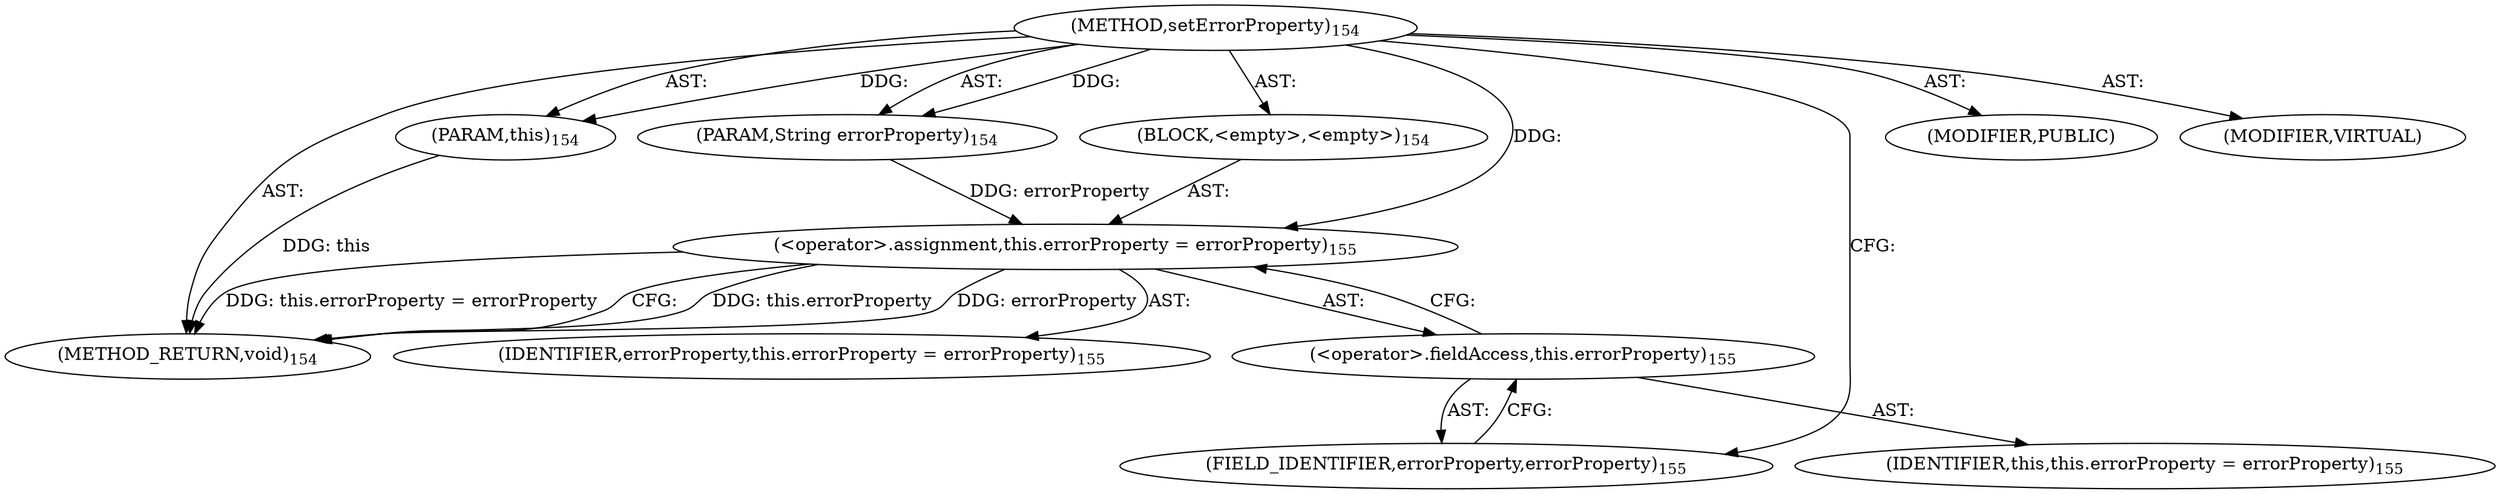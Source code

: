 digraph "setErrorProperty" {  
"111669149712" [label = <(METHOD,setErrorProperty)<SUB>154</SUB>> ]
"115964116994" [label = <(PARAM,this)<SUB>154</SUB>> ]
"115964117018" [label = <(PARAM,String errorProperty)<SUB>154</SUB>> ]
"25769803793" [label = <(BLOCK,&lt;empty&gt;,&lt;empty&gt;)<SUB>154</SUB>> ]
"30064771100" [label = <(&lt;operator&gt;.assignment,this.errorProperty = errorProperty)<SUB>155</SUB>> ]
"30064771101" [label = <(&lt;operator&gt;.fieldAccess,this.errorProperty)<SUB>155</SUB>> ]
"68719476738" [label = <(IDENTIFIER,this,this.errorProperty = errorProperty)<SUB>155</SUB>> ]
"55834574865" [label = <(FIELD_IDENTIFIER,errorProperty,errorProperty)<SUB>155</SUB>> ]
"68719476763" [label = <(IDENTIFIER,errorProperty,this.errorProperty = errorProperty)<SUB>155</SUB>> ]
"133143986218" [label = <(MODIFIER,PUBLIC)> ]
"133143986219" [label = <(MODIFIER,VIRTUAL)> ]
"128849018896" [label = <(METHOD_RETURN,void)<SUB>154</SUB>> ]
  "111669149712" -> "115964116994"  [ label = "AST: "] 
  "111669149712" -> "115964117018"  [ label = "AST: "] 
  "111669149712" -> "25769803793"  [ label = "AST: "] 
  "111669149712" -> "133143986218"  [ label = "AST: "] 
  "111669149712" -> "133143986219"  [ label = "AST: "] 
  "111669149712" -> "128849018896"  [ label = "AST: "] 
  "25769803793" -> "30064771100"  [ label = "AST: "] 
  "30064771100" -> "30064771101"  [ label = "AST: "] 
  "30064771100" -> "68719476763"  [ label = "AST: "] 
  "30064771101" -> "68719476738"  [ label = "AST: "] 
  "30064771101" -> "55834574865"  [ label = "AST: "] 
  "30064771100" -> "128849018896"  [ label = "CFG: "] 
  "30064771101" -> "30064771100"  [ label = "CFG: "] 
  "55834574865" -> "30064771101"  [ label = "CFG: "] 
  "111669149712" -> "55834574865"  [ label = "CFG: "] 
  "115964116994" -> "128849018896"  [ label = "DDG: this"] 
  "30064771100" -> "128849018896"  [ label = "DDG: this.errorProperty"] 
  "30064771100" -> "128849018896"  [ label = "DDG: errorProperty"] 
  "30064771100" -> "128849018896"  [ label = "DDG: this.errorProperty = errorProperty"] 
  "111669149712" -> "115964116994"  [ label = "DDG: "] 
  "111669149712" -> "115964117018"  [ label = "DDG: "] 
  "115964117018" -> "30064771100"  [ label = "DDG: errorProperty"] 
  "111669149712" -> "30064771100"  [ label = "DDG: "] 
}
